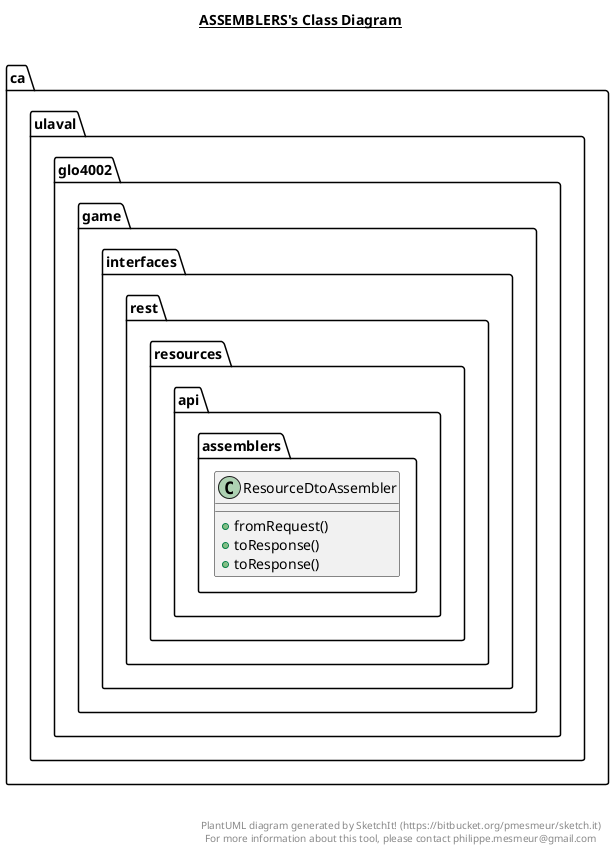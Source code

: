 @startuml

title __ASSEMBLERS's Class Diagram__\n

  namespace ca.ulaval.glo4002.game {
    namespace interfaces.rest {
      namespace resources.api {
        namespace assemblers {
          class ca.ulaval.glo4002.game.interfaces.rest.resources.api.assemblers.ResourceDtoAssembler {
              + fromRequest()
              + toResponse()
              + toResponse()
          }
        }
      }
    }
  }
  



right footer


PlantUML diagram generated by SketchIt! (https://bitbucket.org/pmesmeur/sketch.it)
For more information about this tool, please contact philippe.mesmeur@gmail.com
endfooter

@enduml
